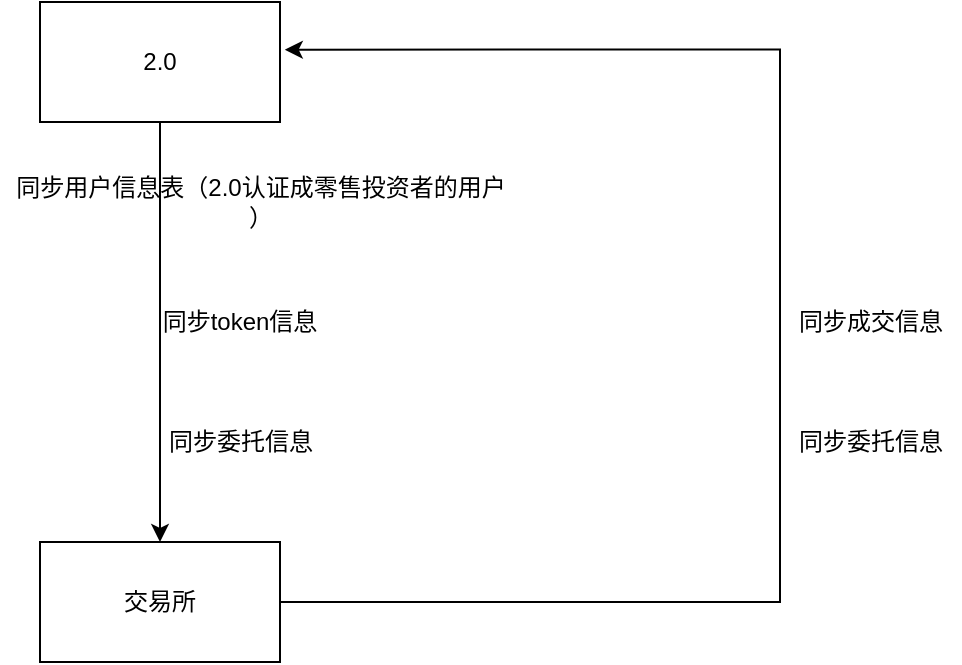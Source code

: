 <mxfile version="14.6.10" type="github">
  <diagram id="C5RBs43oDa-KdzZeNtuy" name="Page-1">
    <mxGraphModel dx="1038" dy="580" grid="1" gridSize="10" guides="1" tooltips="1" connect="1" arrows="1" fold="1" page="1" pageScale="1" pageWidth="827" pageHeight="1169" math="0" shadow="0">
      <root>
        <mxCell id="WIyWlLk6GJQsqaUBKTNV-0" />
        <mxCell id="WIyWlLk6GJQsqaUBKTNV-1" parent="WIyWlLk6GJQsqaUBKTNV-0" />
        <mxCell id="anTX5Tih3n0vn2ozUc3X-2" value="" style="edgeStyle=orthogonalEdgeStyle;rounded=0;orthogonalLoop=1;jettySize=auto;html=1;" edge="1" parent="WIyWlLk6GJQsqaUBKTNV-1" source="anTX5Tih3n0vn2ozUc3X-0" target="anTX5Tih3n0vn2ozUc3X-1">
          <mxGeometry relative="1" as="geometry" />
        </mxCell>
        <mxCell id="anTX5Tih3n0vn2ozUc3X-0" value="2.0" style="rounded=0;whiteSpace=wrap;html=1;" vertex="1" parent="WIyWlLk6GJQsqaUBKTNV-1">
          <mxGeometry x="90" y="140" width="120" height="60" as="geometry" />
        </mxCell>
        <mxCell id="anTX5Tih3n0vn2ozUc3X-10" style="edgeStyle=orthogonalEdgeStyle;rounded=0;orthogonalLoop=1;jettySize=auto;html=1;entryX=1.02;entryY=0.397;entryDx=0;entryDy=0;entryPerimeter=0;" edge="1" parent="WIyWlLk6GJQsqaUBKTNV-1" source="anTX5Tih3n0vn2ozUc3X-1" target="anTX5Tih3n0vn2ozUc3X-0">
          <mxGeometry relative="1" as="geometry">
            <mxPoint x="380" y="320" as="targetPoint" />
            <Array as="points">
              <mxPoint x="460" y="440" />
              <mxPoint x="460" y="164" />
            </Array>
          </mxGeometry>
        </mxCell>
        <mxCell id="anTX5Tih3n0vn2ozUc3X-1" value="交易所" style="rounded=0;whiteSpace=wrap;html=1;" vertex="1" parent="WIyWlLk6GJQsqaUBKTNV-1">
          <mxGeometry x="90" y="410" width="120" height="60" as="geometry" />
        </mxCell>
        <mxCell id="anTX5Tih3n0vn2ozUc3X-3" value="同步用户信息表（2.0认证成零售投资者的用户&lt;br&gt;）" style="text;html=1;align=center;verticalAlign=middle;resizable=0;points=[];autosize=1;strokeColor=none;" vertex="1" parent="WIyWlLk6GJQsqaUBKTNV-1">
          <mxGeometry x="70" y="225" width="260" height="30" as="geometry" />
        </mxCell>
        <mxCell id="anTX5Tih3n0vn2ozUc3X-5" value="同步token信息" style="text;html=1;strokeColor=none;fillColor=none;align=center;verticalAlign=middle;whiteSpace=wrap;rounded=0;" vertex="1" parent="WIyWlLk6GJQsqaUBKTNV-1">
          <mxGeometry x="90" y="290" width="200" height="20" as="geometry" />
        </mxCell>
        <mxCell id="anTX5Tih3n0vn2ozUc3X-8" value="同步委托信息" style="text;html=1;align=center;verticalAlign=middle;resizable=0;points=[];autosize=1;strokeColor=none;" vertex="1" parent="WIyWlLk6GJQsqaUBKTNV-1">
          <mxGeometry x="145" y="350" width="90" height="20" as="geometry" />
        </mxCell>
        <mxCell id="anTX5Tih3n0vn2ozUc3X-9" value="同步成交信息&lt;br&gt;" style="text;html=1;align=center;verticalAlign=middle;resizable=0;points=[];autosize=1;strokeColor=none;" vertex="1" parent="WIyWlLk6GJQsqaUBKTNV-1">
          <mxGeometry x="460" y="290" width="90" height="20" as="geometry" />
        </mxCell>
        <mxCell id="anTX5Tih3n0vn2ozUc3X-11" value="同步委托信息" style="text;html=1;align=center;verticalAlign=middle;resizable=0;points=[];autosize=1;strokeColor=none;" vertex="1" parent="WIyWlLk6GJQsqaUBKTNV-1">
          <mxGeometry x="460" y="350" width="90" height="20" as="geometry" />
        </mxCell>
      </root>
    </mxGraphModel>
  </diagram>
</mxfile>

